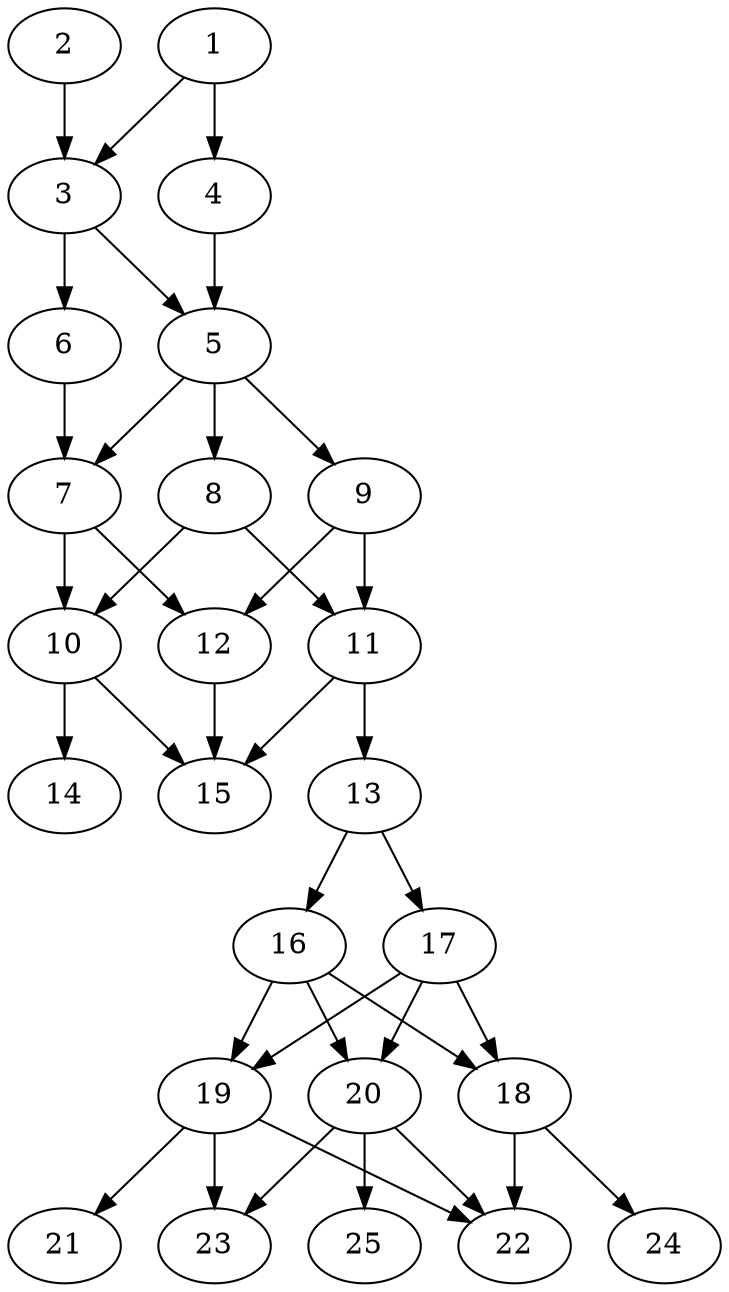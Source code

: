 // DAG automatically generated by daggen at Tue Aug  6 16:26:47 2019
// ./daggen --dot -n 25 --ccr 0.3 --fat 0.5 --regular 0.5 --density 0.9 --mindata 5242880 --maxdata 52428800 
digraph G {
  1 [size="146080427", alpha="0.19", expect_size="43824128"] 
  1 -> 3 [size ="43824128"]
  1 -> 4 [size ="43824128"]
  2 [size="88784213", alpha="0.09", expect_size="26635264"] 
  2 -> 3 [size ="26635264"]
  3 [size="51647147", alpha="0.15", expect_size="15494144"] 
  3 -> 5 [size ="15494144"]
  3 -> 6 [size ="15494144"]
  4 [size="160959147", alpha="0.11", expect_size="48287744"] 
  4 -> 5 [size ="48287744"]
  5 [size="87060480", alpha="0.06", expect_size="26118144"] 
  5 -> 7 [size ="26118144"]
  5 -> 8 [size ="26118144"]
  5 -> 9 [size ="26118144"]
  6 [size="127235413", alpha="0.11", expect_size="38170624"] 
  6 -> 7 [size ="38170624"]
  7 [size="101461333", alpha="0.16", expect_size="30438400"] 
  7 -> 10 [size ="30438400"]
  7 -> 12 [size ="30438400"]
  8 [size="65201493", alpha="0.17", expect_size="19560448"] 
  8 -> 10 [size ="19560448"]
  8 -> 11 [size ="19560448"]
  9 [size="86326613", alpha="0.02", expect_size="25897984"] 
  9 -> 11 [size ="25897984"]
  9 -> 12 [size ="25897984"]
  10 [size="161126400", alpha="0.07", expect_size="48337920"] 
  10 -> 14 [size ="48337920"]
  10 -> 15 [size ="48337920"]
  11 [size="134225920", alpha="0.16", expect_size="40267776"] 
  11 -> 13 [size ="40267776"]
  11 -> 15 [size ="40267776"]
  12 [size="125375147", alpha="0.17", expect_size="37612544"] 
  12 -> 15 [size ="37612544"]
  13 [size="38103040", alpha="0.02", expect_size="11430912"] 
  13 -> 16 [size ="11430912"]
  13 -> 17 [size ="11430912"]
  14 [size="154405547", alpha="0.07", expect_size="46321664"] 
  15 [size="85998933", alpha="0.07", expect_size="25799680"] 
  16 [size="129341440", alpha="0.02", expect_size="38802432"] 
  16 -> 18 [size ="38802432"]
  16 -> 19 [size ="38802432"]
  16 -> 20 [size ="38802432"]
  17 [size="59224747", alpha="0.04", expect_size="17767424"] 
  17 -> 18 [size ="17767424"]
  17 -> 19 [size ="17767424"]
  17 -> 20 [size ="17767424"]
  18 [size="31382187", alpha="0.08", expect_size="9414656"] 
  18 -> 22 [size ="9414656"]
  18 -> 24 [size ="9414656"]
  19 [size="163942400", alpha="0.19", expect_size="49182720"] 
  19 -> 21 [size ="49182720"]
  19 -> 22 [size ="49182720"]
  19 -> 23 [size ="49182720"]
  20 [size="23350613", alpha="0.12", expect_size="7005184"] 
  20 -> 22 [size ="7005184"]
  20 -> 23 [size ="7005184"]
  20 -> 25 [size ="7005184"]
  21 [size="80660480", alpha="0.01", expect_size="24198144"] 
  22 [size="45861547", alpha="0.19", expect_size="13758464"] 
  23 [size="23599787", alpha="0.01", expect_size="7079936"] 
  24 [size="40615253", alpha="0.02", expect_size="12184576"] 
  25 [size="96426667", alpha="0.12", expect_size="28928000"] 
}
